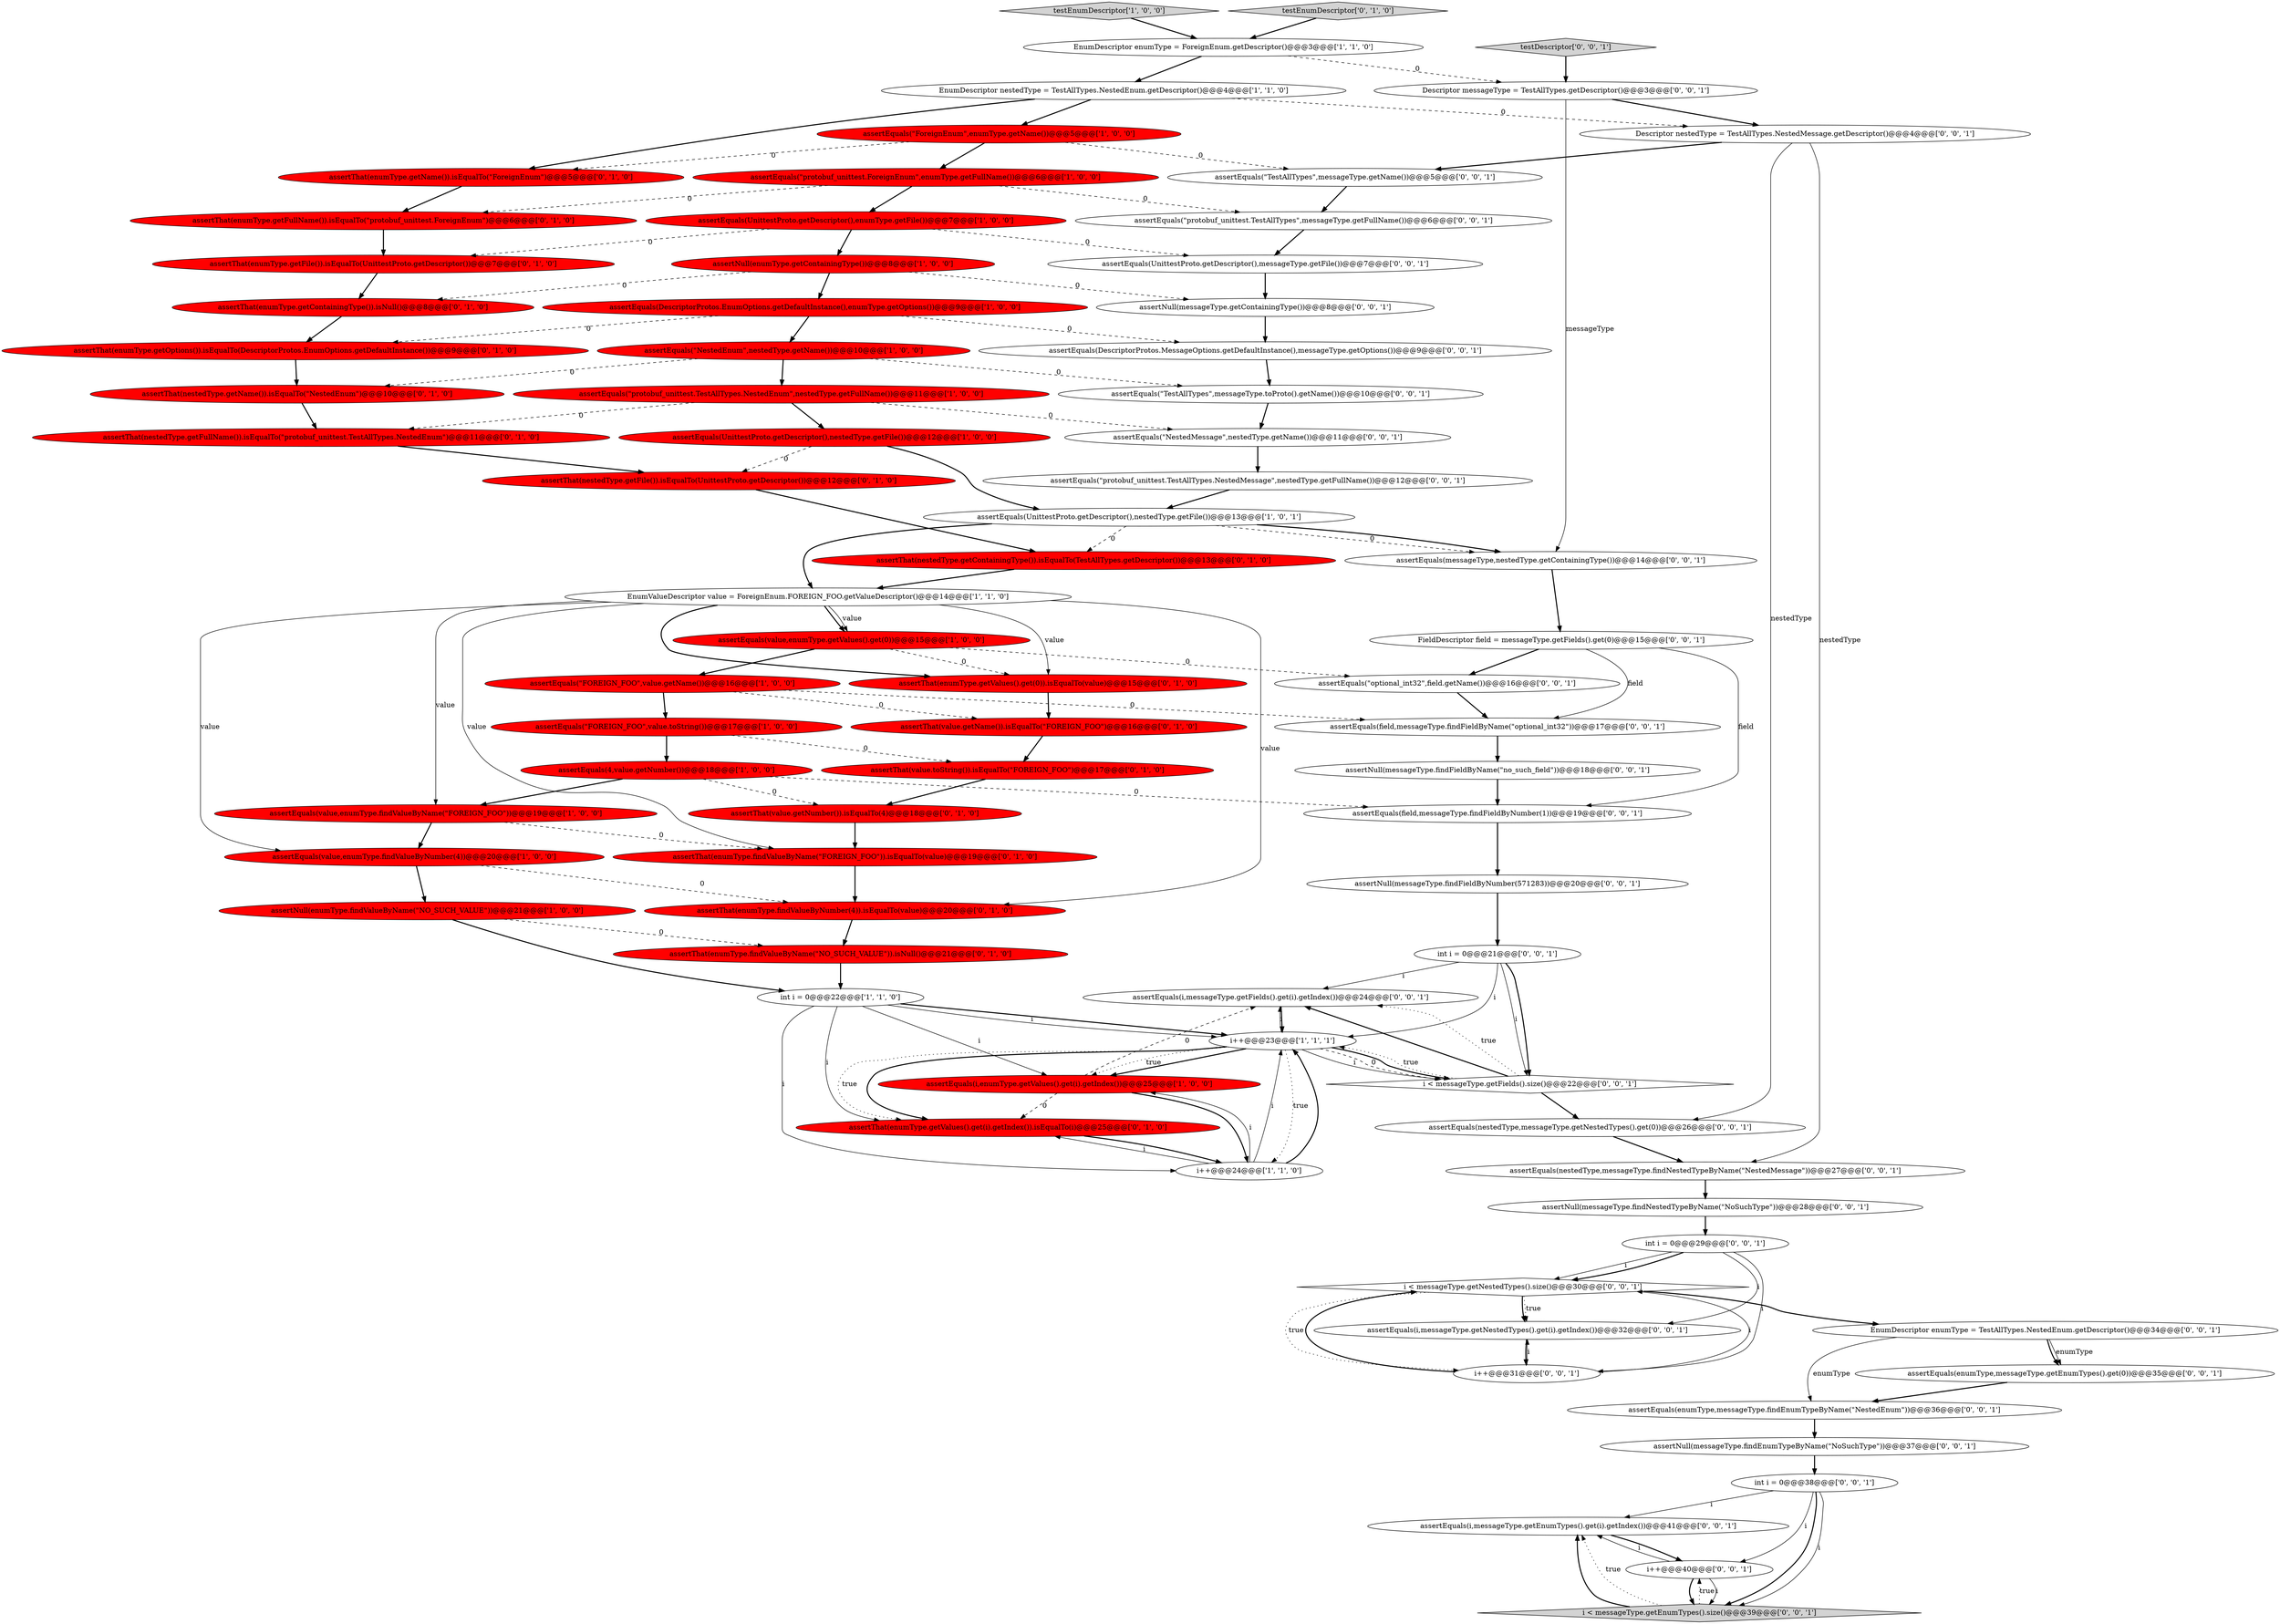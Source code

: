 digraph {
46 [style = filled, label = "assertEquals(i,messageType.getEnumTypes().get(i).getIndex())@@@41@@@['0', '0', '1']", fillcolor = white, shape = ellipse image = "AAA0AAABBB3BBB"];
29 [style = filled, label = "assertThat(enumType.getFile()).isEqualTo(UnittestProto.getDescriptor())@@@7@@@['0', '1', '0']", fillcolor = red, shape = ellipse image = "AAA1AAABBB2BBB"];
33 [style = filled, label = "assertThat(nestedType.getFullName()).isEqualTo(\"protobuf_unittest.TestAllTypes.NestedEnum\")@@@11@@@['0', '1', '0']", fillcolor = red, shape = ellipse image = "AAA1AAABBB2BBB"];
45 [style = filled, label = "assertEquals(\"TestAllTypes\",messageType.toProto().getName())@@@10@@@['0', '0', '1']", fillcolor = white, shape = ellipse image = "AAA0AAABBB3BBB"];
54 [style = filled, label = "Descriptor nestedType = TestAllTypes.NestedMessage.getDescriptor()@@@4@@@['0', '0', '1']", fillcolor = white, shape = ellipse image = "AAA0AAABBB3BBB"];
2 [style = filled, label = "testEnumDescriptor['1', '0', '0']", fillcolor = lightgray, shape = diamond image = "AAA0AAABBB1BBB"];
34 [style = filled, label = "assertThat(enumType.getOptions()).isEqualTo(DescriptorProtos.EnumOptions.getDefaultInstance())@@@9@@@['0', '1', '0']", fillcolor = red, shape = ellipse image = "AAA1AAABBB2BBB"];
35 [style = filled, label = "assertThat(value.getNumber()).isEqualTo(4)@@@18@@@['0', '1', '0']", fillcolor = red, shape = ellipse image = "AAA1AAABBB2BBB"];
49 [style = filled, label = "Descriptor messageType = TestAllTypes.getDescriptor()@@@3@@@['0', '0', '1']", fillcolor = white, shape = ellipse image = "AAA0AAABBB3BBB"];
23 [style = filled, label = "assertEquals(value,enumType.findValueByName(\"FOREIGN_FOO\"))@@@19@@@['1', '0', '0']", fillcolor = red, shape = ellipse image = "AAA1AAABBB1BBB"];
41 [style = filled, label = "assertThat(enumType.findValueByName(\"FOREIGN_FOO\")).isEqualTo(value)@@@19@@@['0', '1', '0']", fillcolor = red, shape = ellipse image = "AAA1AAABBB2BBB"];
8 [style = filled, label = "assertNull(enumType.getContainingType())@@@8@@@['1', '0', '0']", fillcolor = red, shape = ellipse image = "AAA1AAABBB1BBB"];
20 [style = filled, label = "assertEquals(i,enumType.getValues().get(i).getIndex())@@@25@@@['1', '0', '0']", fillcolor = red, shape = ellipse image = "AAA1AAABBB1BBB"];
51 [style = filled, label = "assertEquals(i,messageType.getNestedTypes().get(i).getIndex())@@@32@@@['0', '0', '1']", fillcolor = white, shape = ellipse image = "AAA0AAABBB3BBB"];
60 [style = filled, label = "assertEquals(\"protobuf_unittest.TestAllTypes.NestedMessage\",nestedType.getFullName())@@@12@@@['0', '0', '1']", fillcolor = white, shape = ellipse image = "AAA0AAABBB3BBB"];
61 [style = filled, label = "FieldDescriptor field = messageType.getFields().get(0)@@@15@@@['0', '0', '1']", fillcolor = white, shape = ellipse image = "AAA0AAABBB3BBB"];
69 [style = filled, label = "assertEquals(messageType,nestedType.getContainingType())@@@14@@@['0', '0', '1']", fillcolor = white, shape = ellipse image = "AAA0AAABBB3BBB"];
71 [style = filled, label = "assertEquals(\"NestedMessage\",nestedType.getName())@@@11@@@['0', '0', '1']", fillcolor = white, shape = ellipse image = "AAA0AAABBB3BBB"];
74 [style = filled, label = "assertEquals(field,messageType.findFieldByName(\"optional_int32\"))@@@17@@@['0', '0', '1']", fillcolor = white, shape = ellipse image = "AAA0AAABBB3BBB"];
21 [style = filled, label = "EnumValueDescriptor value = ForeignEnum.FOREIGN_FOO.getValueDescriptor()@@@14@@@['1', '1', '0']", fillcolor = white, shape = ellipse image = "AAA0AAABBB1BBB"];
32 [style = filled, label = "assertThat(enumType.getValues().get(i).getIndex()).isEqualTo(i)@@@25@@@['0', '1', '0']", fillcolor = red, shape = ellipse image = "AAA1AAABBB2BBB"];
17 [style = filled, label = "assertEquals(DescriptorProtos.EnumOptions.getDefaultInstance(),enumType.getOptions())@@@9@@@['1', '0', '0']", fillcolor = red, shape = ellipse image = "AAA1AAABBB1BBB"];
56 [style = filled, label = "assertEquals(nestedType,messageType.getNestedTypes().get(0))@@@26@@@['0', '0', '1']", fillcolor = white, shape = ellipse image = "AAA0AAABBB3BBB"];
1 [style = filled, label = "assertEquals(value,enumType.getValues().get(0))@@@15@@@['1', '0', '0']", fillcolor = red, shape = ellipse image = "AAA1AAABBB1BBB"];
65 [style = filled, label = "assertEquals(i,messageType.getFields().get(i).getIndex())@@@24@@@['0', '0', '1']", fillcolor = white, shape = ellipse image = "AAA0AAABBB3BBB"];
38 [style = filled, label = "assertThat(enumType.getName()).isEqualTo(\"ForeignEnum\")@@@5@@@['0', '1', '0']", fillcolor = red, shape = ellipse image = "AAA1AAABBB2BBB"];
64 [style = filled, label = "int i = 0@@@38@@@['0', '0', '1']", fillcolor = white, shape = ellipse image = "AAA0AAABBB3BBB"];
48 [style = filled, label = "assertNull(messageType.findFieldByNumber(571283))@@@20@@@['0', '0', '1']", fillcolor = white, shape = ellipse image = "AAA0AAABBB3BBB"];
9 [style = filled, label = "assertEquals(UnittestProto.getDescriptor(),nestedType.getFile())@@@13@@@['1', '0', '1']", fillcolor = white, shape = ellipse image = "AAA0AAABBB1BBB"];
15 [style = filled, label = "assertNull(enumType.findValueByName(\"NO_SUCH_VALUE\"))@@@21@@@['1', '0', '0']", fillcolor = red, shape = ellipse image = "AAA1AAABBB1BBB"];
5 [style = filled, label = "assertEquals(\"protobuf_unittest.ForeignEnum\",enumType.getFullName())@@@6@@@['1', '0', '0']", fillcolor = red, shape = ellipse image = "AAA1AAABBB1BBB"];
24 [style = filled, label = "assertThat(enumType.getValues().get(0)).isEqualTo(value)@@@15@@@['0', '1', '0']", fillcolor = red, shape = ellipse image = "AAA1AAABBB2BBB"];
25 [style = filled, label = "assertThat(enumType.findValueByNumber(4)).isEqualTo(value)@@@20@@@['0', '1', '0']", fillcolor = red, shape = ellipse image = "AAA1AAABBB2BBB"];
0 [style = filled, label = "assertEquals(\"protobuf_unittest.TestAllTypes.NestedEnum\",nestedType.getFullName())@@@11@@@['1', '0', '0']", fillcolor = red, shape = ellipse image = "AAA1AAABBB1BBB"];
3 [style = filled, label = "assertEquals(\"ForeignEnum\",enumType.getName())@@@5@@@['1', '0', '0']", fillcolor = red, shape = ellipse image = "AAA1AAABBB1BBB"];
31 [style = filled, label = "assertThat(enumType.findValueByName(\"NO_SUCH_VALUE\")).isNull()@@@21@@@['0', '1', '0']", fillcolor = red, shape = ellipse image = "AAA1AAABBB2BBB"];
58 [style = filled, label = "testDescriptor['0', '0', '1']", fillcolor = lightgray, shape = diamond image = "AAA0AAABBB3BBB"];
67 [style = filled, label = "i < messageType.getNestedTypes().size()@@@30@@@['0', '0', '1']", fillcolor = white, shape = diamond image = "AAA0AAABBB3BBB"];
77 [style = filled, label = "assertEquals(UnittestProto.getDescriptor(),messageType.getFile())@@@7@@@['0', '0', '1']", fillcolor = white, shape = ellipse image = "AAA0AAABBB3BBB"];
53 [style = filled, label = "assertNull(messageType.getContainingType())@@@8@@@['0', '0', '1']", fillcolor = white, shape = ellipse image = "AAA0AAABBB3BBB"];
27 [style = filled, label = "assertThat(enumType.getContainingType()).isNull()@@@8@@@['0', '1', '0']", fillcolor = red, shape = ellipse image = "AAA1AAABBB2BBB"];
11 [style = filled, label = "EnumDescriptor enumType = ForeignEnum.getDescriptor()@@@3@@@['1', '1', '0']", fillcolor = white, shape = ellipse image = "AAA0AAABBB1BBB"];
52 [style = filled, label = "assertEquals(enumType,messageType.findEnumTypeByName(\"NestedEnum\"))@@@36@@@['0', '0', '1']", fillcolor = white, shape = ellipse image = "AAA0AAABBB3BBB"];
59 [style = filled, label = "int i = 0@@@29@@@['0', '0', '1']", fillcolor = white, shape = ellipse image = "AAA0AAABBB3BBB"];
66 [style = filled, label = "int i = 0@@@21@@@['0', '0', '1']", fillcolor = white, shape = ellipse image = "AAA0AAABBB3BBB"];
10 [style = filled, label = "int i = 0@@@22@@@['1', '1', '0']", fillcolor = white, shape = ellipse image = "AAA0AAABBB1BBB"];
14 [style = filled, label = "i++@@@23@@@['1', '1', '1']", fillcolor = white, shape = ellipse image = "AAA0AAABBB1BBB"];
39 [style = filled, label = "assertThat(nestedType.getName()).isEqualTo(\"NestedEnum\")@@@10@@@['0', '1', '0']", fillcolor = red, shape = ellipse image = "AAA1AAABBB2BBB"];
57 [style = filled, label = "EnumDescriptor enumType = TestAllTypes.NestedEnum.getDescriptor()@@@34@@@['0', '0', '1']", fillcolor = white, shape = ellipse image = "AAA0AAABBB3BBB"];
47 [style = filled, label = "assertEquals(\"protobuf_unittest.TestAllTypes\",messageType.getFullName())@@@6@@@['0', '0', '1']", fillcolor = white, shape = ellipse image = "AAA0AAABBB3BBB"];
68 [style = filled, label = "i++@@@31@@@['0', '0', '1']", fillcolor = white, shape = ellipse image = "AAA0AAABBB3BBB"];
19 [style = filled, label = "assertEquals(\"FOREIGN_FOO\",value.getName())@@@16@@@['1', '0', '0']", fillcolor = red, shape = ellipse image = "AAA1AAABBB1BBB"];
30 [style = filled, label = "assertThat(value.getName()).isEqualTo(\"FOREIGN_FOO\")@@@16@@@['0', '1', '0']", fillcolor = red, shape = ellipse image = "AAA1AAABBB2BBB"];
62 [style = filled, label = "assertNull(messageType.findEnumTypeByName(\"NoSuchType\"))@@@37@@@['0', '0', '1']", fillcolor = white, shape = ellipse image = "AAA0AAABBB3BBB"];
72 [style = filled, label = "i < messageType.getFields().size()@@@22@@@['0', '0', '1']", fillcolor = white, shape = diamond image = "AAA0AAABBB3BBB"];
16 [style = filled, label = "i++@@@24@@@['1', '1', '0']", fillcolor = white, shape = ellipse image = "AAA0AAABBB1BBB"];
75 [style = filled, label = "assertNull(messageType.findNestedTypeByName(\"NoSuchType\"))@@@28@@@['0', '0', '1']", fillcolor = white, shape = ellipse image = "AAA0AAABBB3BBB"];
26 [style = filled, label = "assertThat(nestedType.getFile()).isEqualTo(UnittestProto.getDescriptor())@@@12@@@['0', '1', '0']", fillcolor = red, shape = ellipse image = "AAA1AAABBB2BBB"];
63 [style = filled, label = "assertEquals(\"optional_int32\",field.getName())@@@16@@@['0', '0', '1']", fillcolor = white, shape = ellipse image = "AAA0AAABBB3BBB"];
40 [style = filled, label = "assertThat(enumType.getFullName()).isEqualTo(\"protobuf_unittest.ForeignEnum\")@@@6@@@['0', '1', '0']", fillcolor = red, shape = ellipse image = "AAA1AAABBB2BBB"];
12 [style = filled, label = "assertEquals(UnittestProto.getDescriptor(),enumType.getFile())@@@7@@@['1', '0', '0']", fillcolor = red, shape = ellipse image = "AAA1AAABBB1BBB"];
73 [style = filled, label = "assertNull(messageType.findFieldByName(\"no_such_field\"))@@@18@@@['0', '0', '1']", fillcolor = white, shape = ellipse image = "AAA0AAABBB3BBB"];
4 [style = filled, label = "EnumDescriptor nestedType = TestAllTypes.NestedEnum.getDescriptor()@@@4@@@['1', '1', '0']", fillcolor = white, shape = ellipse image = "AAA0AAABBB1BBB"];
50 [style = filled, label = "assertEquals(nestedType,messageType.findNestedTypeByName(\"NestedMessage\"))@@@27@@@['0', '0', '1']", fillcolor = white, shape = ellipse image = "AAA0AAABBB3BBB"];
44 [style = filled, label = "assertEquals(\"TestAllTypes\",messageType.getName())@@@5@@@['0', '0', '1']", fillcolor = white, shape = ellipse image = "AAA0AAABBB3BBB"];
6 [style = filled, label = "assertEquals(UnittestProto.getDescriptor(),nestedType.getFile())@@@12@@@['1', '0', '0']", fillcolor = red, shape = ellipse image = "AAA1AAABBB1BBB"];
7 [style = filled, label = "assertEquals(\"NestedEnum\",nestedType.getName())@@@10@@@['1', '0', '0']", fillcolor = red, shape = ellipse image = "AAA1AAABBB1BBB"];
18 [style = filled, label = "assertEquals(4,value.getNumber())@@@18@@@['1', '0', '0']", fillcolor = red, shape = ellipse image = "AAA1AAABBB1BBB"];
76 [style = filled, label = "assertEquals(enumType,messageType.getEnumTypes().get(0))@@@35@@@['0', '0', '1']", fillcolor = white, shape = ellipse image = "AAA0AAABBB3BBB"];
36 [style = filled, label = "assertThat(nestedType.getContainingType()).isEqualTo(TestAllTypes.getDescriptor())@@@13@@@['0', '1', '0']", fillcolor = red, shape = ellipse image = "AAA1AAABBB2BBB"];
13 [style = filled, label = "assertEquals(\"FOREIGN_FOO\",value.toString())@@@17@@@['1', '0', '0']", fillcolor = red, shape = ellipse image = "AAA1AAABBB1BBB"];
70 [style = filled, label = "assertEquals(DescriptorProtos.MessageOptions.getDefaultInstance(),messageType.getOptions())@@@9@@@['0', '0', '1']", fillcolor = white, shape = ellipse image = "AAA0AAABBB3BBB"];
37 [style = filled, label = "testEnumDescriptor['0', '1', '0']", fillcolor = lightgray, shape = diamond image = "AAA0AAABBB2BBB"];
42 [style = filled, label = "i < messageType.getEnumTypes().size()@@@39@@@['0', '0', '1']", fillcolor = lightgray, shape = diamond image = "AAA0AAABBB3BBB"];
55 [style = filled, label = "assertEquals(field,messageType.findFieldByNumber(1))@@@19@@@['0', '0', '1']", fillcolor = white, shape = ellipse image = "AAA0AAABBB3BBB"];
22 [style = filled, label = "assertEquals(value,enumType.findValueByNumber(4))@@@20@@@['1', '0', '0']", fillcolor = red, shape = ellipse image = "AAA1AAABBB1BBB"];
43 [style = filled, label = "i++@@@40@@@['0', '0', '1']", fillcolor = white, shape = ellipse image = "AAA0AAABBB3BBB"];
28 [style = filled, label = "assertThat(value.toString()).isEqualTo(\"FOREIGN_FOO\")@@@17@@@['0', '1', '0']", fillcolor = red, shape = ellipse image = "AAA1AAABBB2BBB"];
21->41 [style = solid, label="value"];
9->36 [style = dashed, label="0"];
66->65 [style = solid, label="i"];
60->9 [style = bold, label=""];
15->10 [style = bold, label=""];
14->32 [style = dotted, label="true"];
22->15 [style = bold, label=""];
37->11 [style = bold, label=""];
35->41 [style = bold, label=""];
59->67 [style = solid, label="i"];
16->32 [style = solid, label="i"];
76->52 [style = bold, label=""];
43->42 [style = bold, label=""];
57->52 [style = solid, label="enumType"];
5->40 [style = dashed, label="0"];
21->24 [style = bold, label=""];
65->14 [style = bold, label=""];
71->60 [style = bold, label=""];
1->63 [style = dashed, label="0"];
18->55 [style = dashed, label="0"];
64->42 [style = bold, label=""];
24->30 [style = bold, label=""];
25->31 [style = bold, label=""];
55->48 [style = bold, label=""];
64->46 [style = solid, label="i"];
3->5 [style = bold, label=""];
9->69 [style = dashed, label="0"];
23->22 [style = bold, label=""];
30->28 [style = bold, label=""];
20->16 [style = bold, label=""];
9->69 [style = bold, label=""];
19->30 [style = dashed, label="0"];
6->26 [style = dashed, label="0"];
67->51 [style = dotted, label="true"];
54->50 [style = solid, label="nestedType"];
49->69 [style = solid, label="messageType"];
21->1 [style = bold, label=""];
9->21 [style = bold, label=""];
15->31 [style = dashed, label="0"];
67->57 [style = bold, label=""];
16->14 [style = bold, label=""];
20->32 [style = dashed, label="0"];
4->54 [style = dashed, label="0"];
44->47 [style = bold, label=""];
59->67 [style = bold, label=""];
10->20 [style = solid, label="i"];
14->20 [style = bold, label=""];
4->3 [style = bold, label=""];
12->77 [style = dashed, label="0"];
4->38 [style = bold, label=""];
22->25 [style = dashed, label="0"];
75->59 [style = bold, label=""];
42->46 [style = bold, label=""];
10->14 [style = bold, label=""];
50->75 [style = bold, label=""];
16->20 [style = solid, label="i"];
10->32 [style = solid, label="i"];
21->25 [style = solid, label="value"];
3->38 [style = dashed, label="0"];
14->72 [style = solid, label="i"];
7->0 [style = bold, label=""];
21->22 [style = solid, label="value"];
19->74 [style = dashed, label="0"];
11->49 [style = dashed, label="0"];
59->68 [style = solid, label="i"];
45->71 [style = bold, label=""];
8->17 [style = bold, label=""];
13->28 [style = dashed, label="0"];
29->27 [style = bold, label=""];
28->35 [style = bold, label=""];
10->16 [style = solid, label="i"];
19->13 [style = bold, label=""];
61->74 [style = solid, label="field"];
54->44 [style = bold, label=""];
73->55 [style = bold, label=""];
57->76 [style = bold, label=""];
21->23 [style = solid, label="value"];
56->50 [style = bold, label=""];
42->43 [style = dotted, label="true"];
0->33 [style = dashed, label="0"];
1->24 [style = dashed, label="0"];
67->51 [style = bold, label=""];
52->62 [style = bold, label=""];
7->39 [style = dashed, label="0"];
1->19 [style = bold, label=""];
10->14 [style = solid, label="i"];
61->63 [style = bold, label=""];
49->54 [style = bold, label=""];
14->72 [style = dashed, label="0"];
13->18 [style = bold, label=""];
68->51 [style = solid, label="i"];
40->29 [style = bold, label=""];
46->43 [style = bold, label=""];
66->72 [style = solid, label="i"];
17->70 [style = dashed, label="0"];
0->71 [style = dashed, label="0"];
18->23 [style = bold, label=""];
72->14 [style = dotted, label="true"];
11->4 [style = bold, label=""];
32->16 [style = bold, label=""];
63->74 [style = bold, label=""];
58->49 [style = bold, label=""];
72->65 [style = dotted, label="true"];
47->77 [style = bold, label=""];
39->33 [style = bold, label=""];
33->26 [style = bold, label=""];
77->53 [style = bold, label=""];
14->16 [style = dotted, label="true"];
27->34 [style = bold, label=""];
72->56 [style = bold, label=""];
72->65 [style = bold, label=""];
64->43 [style = solid, label="i"];
31->10 [style = bold, label=""];
12->8 [style = bold, label=""];
7->45 [style = dashed, label="0"];
34->39 [style = bold, label=""];
68->67 [style = solid, label="i"];
21->24 [style = solid, label="value"];
21->1 [style = solid, label="value"];
38->40 [style = bold, label=""];
14->32 [style = bold, label=""];
43->46 [style = solid, label="i"];
43->42 [style = solid, label="i"];
2->11 [style = bold, label=""];
70->45 [style = bold, label=""];
48->66 [style = bold, label=""];
54->56 [style = solid, label="nestedType"];
17->34 [style = dashed, label="0"];
68->67 [style = bold, label=""];
14->65 [style = solid, label="i"];
0->6 [style = bold, label=""];
61->55 [style = solid, label="field"];
5->47 [style = dashed, label="0"];
26->36 [style = bold, label=""];
64->42 [style = solid, label="i"];
57->76 [style = solid, label="enumType"];
74->73 [style = bold, label=""];
51->68 [style = bold, label=""];
3->44 [style = dashed, label="0"];
8->53 [style = dashed, label="0"];
62->64 [style = bold, label=""];
59->51 [style = solid, label="i"];
18->35 [style = dashed, label="0"];
69->61 [style = bold, label=""];
66->14 [style = solid, label="i"];
17->7 [style = bold, label=""];
14->20 [style = dotted, label="true"];
36->21 [style = bold, label=""];
14->72 [style = bold, label=""];
16->14 [style = solid, label="i"];
5->12 [style = bold, label=""];
53->70 [style = bold, label=""];
12->29 [style = dashed, label="0"];
66->72 [style = bold, label=""];
8->27 [style = dashed, label="0"];
23->41 [style = dashed, label="0"];
20->65 [style = dashed, label="0"];
41->25 [style = bold, label=""];
6->9 [style = bold, label=""];
42->46 [style = dotted, label="true"];
67->68 [style = dotted, label="true"];
}
